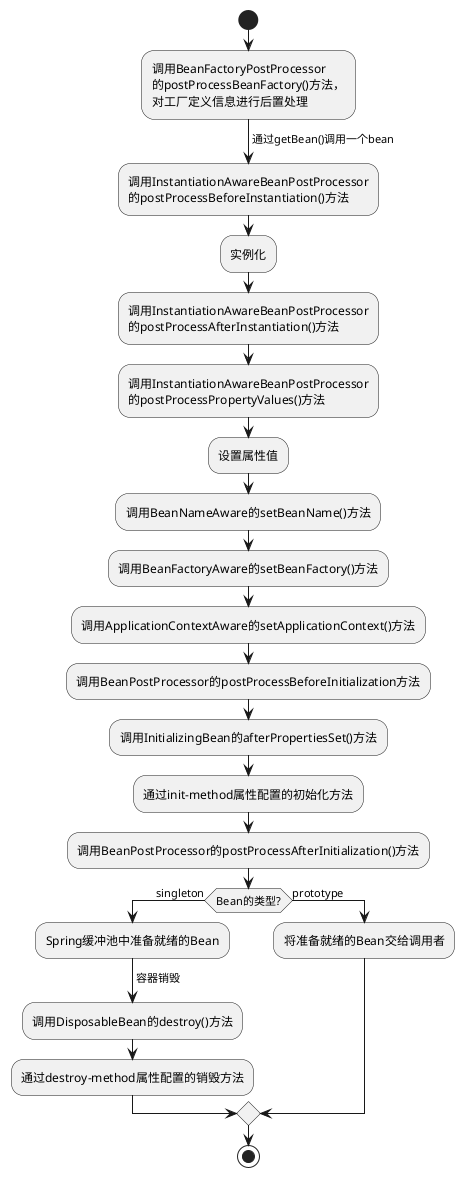 @startuml
'https://plantuml.com/activity-diagram-beta
'https://juejin.cn/post/6844903708745007112#heading-5
'https://v3.processon.com/view/5faf8cbdf346fb2d03b5865d?fromnew=1
start
:调用BeanFactoryPostProcessor
的postProcessBeanFactory()方法，
对工厂定义信息进行后置处理;
->通过getBean()调用一个bean;
:调用InstantiationAwareBeanPostProcessor
的postProcessBeforeInstantiation()方法;
:实例化;
:调用InstantiationAwareBeanPostProcessor
的postProcessAfterInstantiation()方法;
:调用InstantiationAwareBeanPostProcessor
的postProcessPropertyValues()方法;
:设置属性值;
:调用BeanNameAware的setBeanName()方法;
:调用BeanFactoryAware的setBeanFactory()方法;
:调用ApplicationContextAware的setApplicationContext()方法;
:调用BeanPostProcessor的postProcessBeforeInitialization方法;
:调用InitializingBean的afterPropertiesSet()方法;
:通过init-method属性配置的初始化方法;
:调用BeanPostProcessor的postProcessAfterInitialization()方法;
if (Bean的类型?) then (singleton)
    :Spring缓冲池中准备就绪的Bean;
    ->容器销毁;
    :调用DisposableBean的destroy()方法;
    :通过destroy-method属性配置的销毁方法;
else (prototype)
    :将准备就绪的Bean交给调用者;
endif
stop

@enduml
